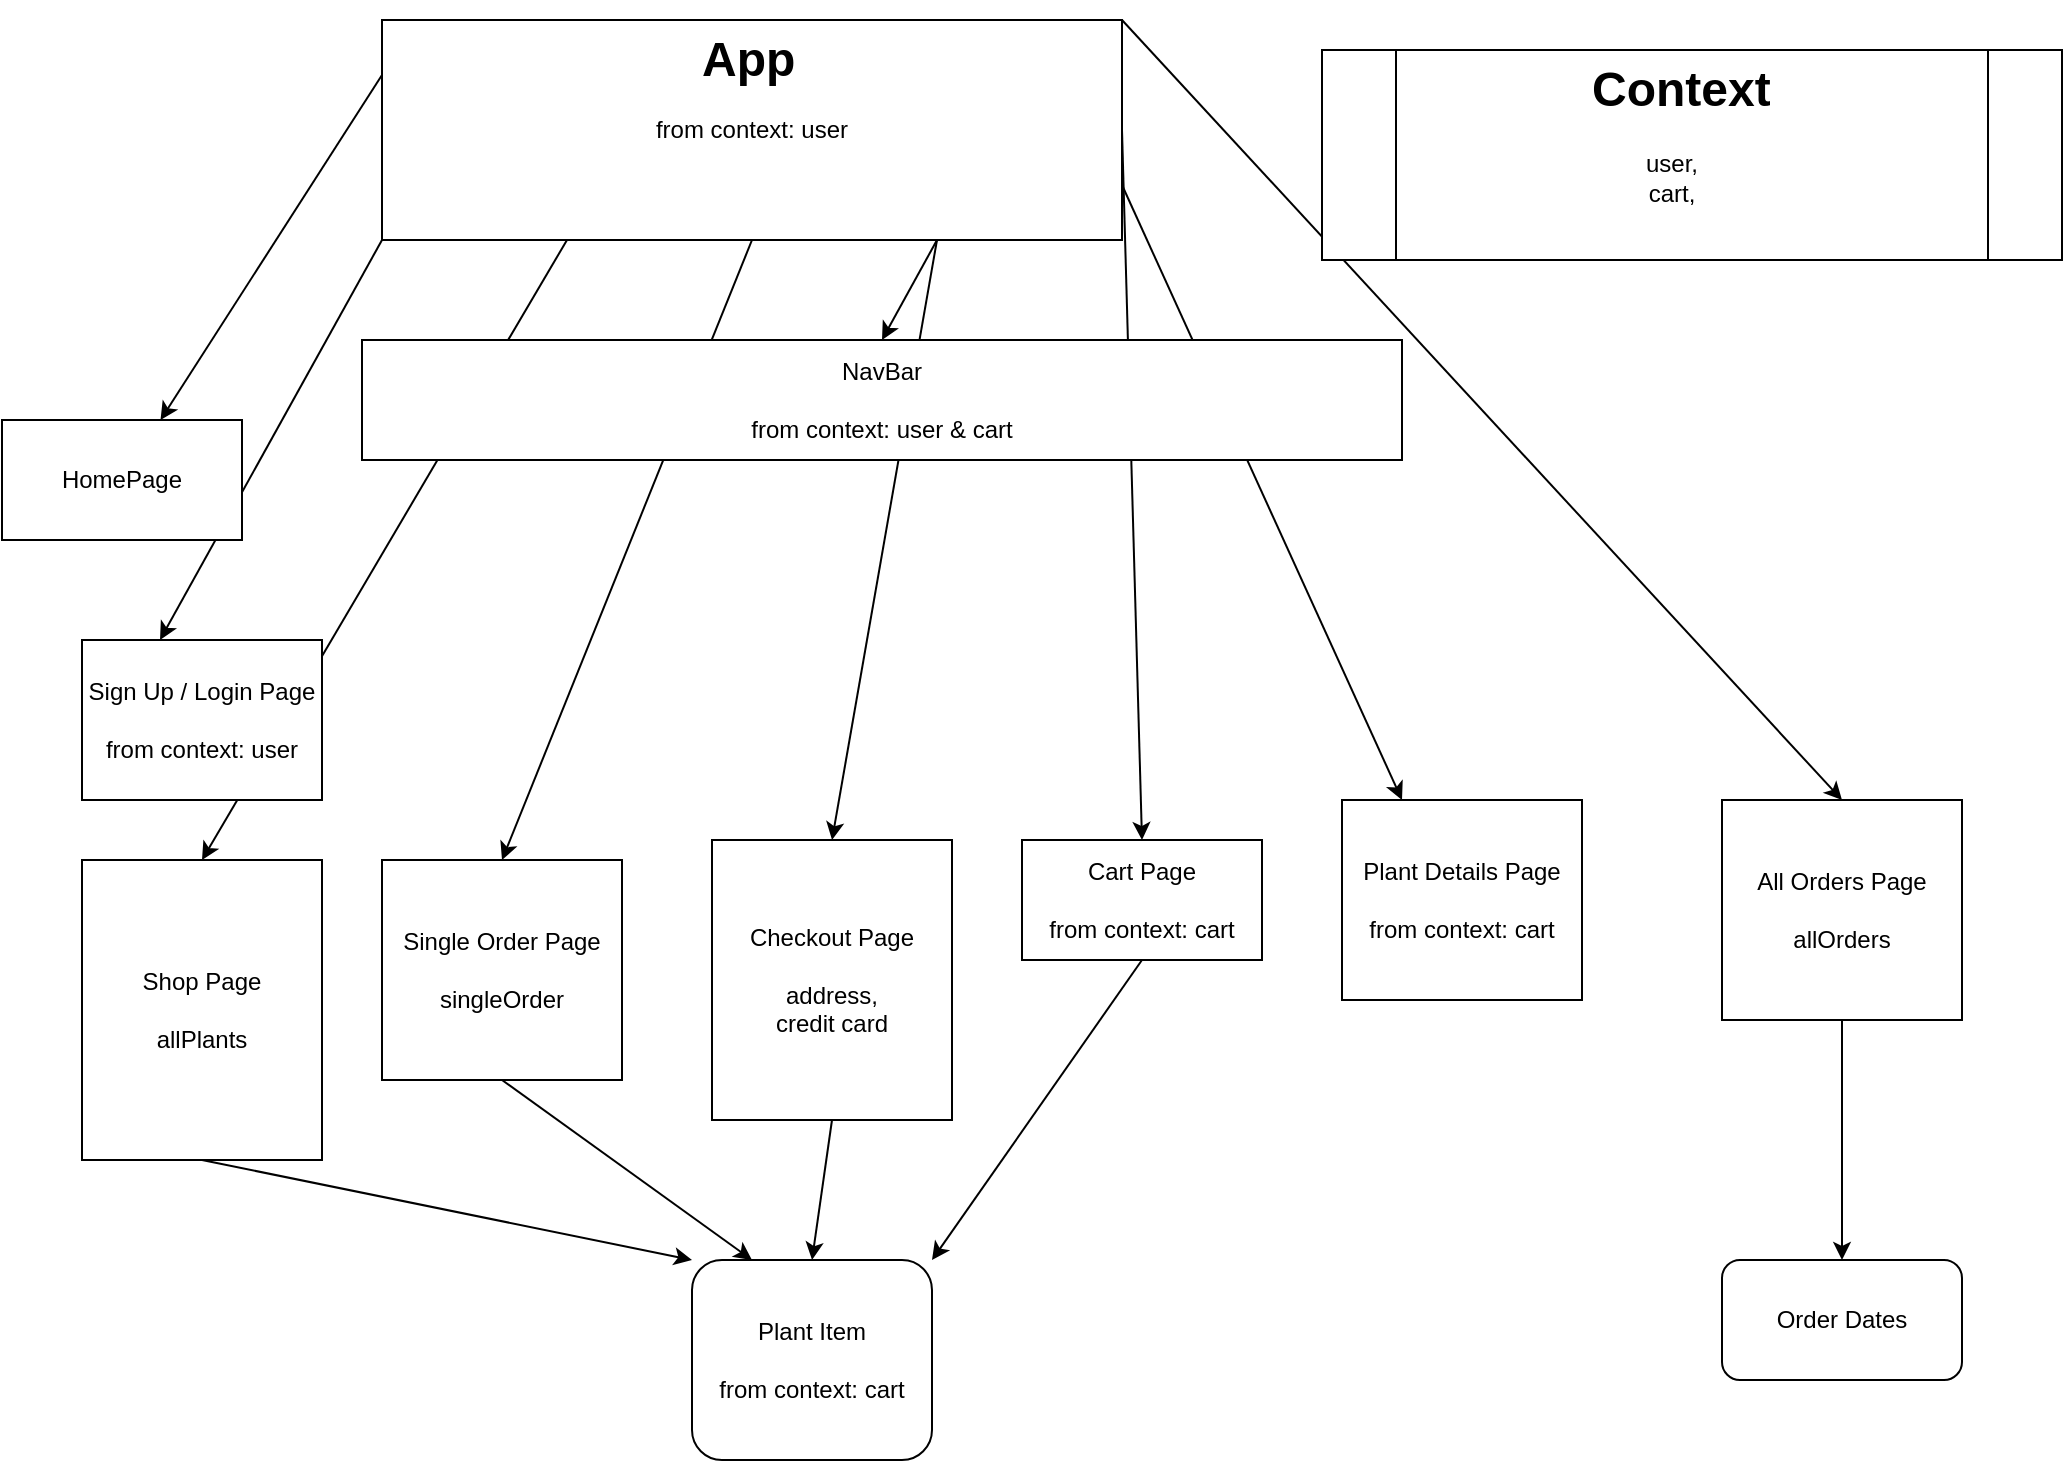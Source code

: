 <mxfile>
    <diagram id="BZ5UP0EvT0SycFHhTEOU" name="Page-1">
        <mxGraphModel dx="1100" dy="1717" grid="1" gridSize="10" guides="1" tooltips="1" connect="1" arrows="1" fold="1" page="1" pageScale="1" pageWidth="850" pageHeight="1100" math="0" shadow="0">
            <root>
                <mxCell id="0"/>
                <mxCell id="1" parent="0"/>
                <mxCell id="13" style="edgeStyle=none;html=1;exitX=0.75;exitY=1;exitDx=0;exitDy=0;entryX=0.5;entryY=0;entryDx=0;entryDy=0;" edge="1" parent="1" source="3" target="2">
                    <mxGeometry relative="1" as="geometry"/>
                </mxCell>
                <mxCell id="14" style="edgeStyle=none;html=1;exitX=0;exitY=0.25;exitDx=0;exitDy=0;" edge="1" parent="1" source="3" target="6">
                    <mxGeometry relative="1" as="geometry"/>
                </mxCell>
                <mxCell id="15" style="edgeStyle=none;html=1;entryX=0.5;entryY=0;entryDx=0;entryDy=0;exitX=1;exitY=0;exitDx=0;exitDy=0;" edge="1" parent="1" source="3" target="10">
                    <mxGeometry relative="1" as="geometry">
                        <mxPoint x="620" y="50" as="sourcePoint"/>
                    </mxGeometry>
                </mxCell>
                <mxCell id="16" style="edgeStyle=none;html=1;exitX=0;exitY=1;exitDx=0;exitDy=0;entryX=0.325;entryY=0;entryDx=0;entryDy=0;entryPerimeter=0;" edge="1" parent="1" source="3" target="7">
                    <mxGeometry relative="1" as="geometry"/>
                </mxCell>
                <mxCell id="17" style="edgeStyle=none;html=1;exitX=0.5;exitY=1;exitDx=0;exitDy=0;entryX=0.5;entryY=0;entryDx=0;entryDy=0;" edge="1" parent="1" source="3" target="11">
                    <mxGeometry relative="1" as="geometry"/>
                </mxCell>
                <mxCell id="18" style="edgeStyle=none;html=1;exitX=0.75;exitY=1;exitDx=0;exitDy=0;entryX=0.5;entryY=0;entryDx=0;entryDy=0;" edge="1" parent="1" source="3" target="12">
                    <mxGeometry relative="1" as="geometry"/>
                </mxCell>
                <mxCell id="19" style="edgeStyle=none;html=1;exitX=0.25;exitY=1;exitDx=0;exitDy=0;entryX=0.5;entryY=0;entryDx=0;entryDy=0;" edge="1" parent="1" source="3" target="8">
                    <mxGeometry relative="1" as="geometry"/>
                </mxCell>
                <mxCell id="20" style="edgeStyle=none;html=1;exitX=1;exitY=0.5;exitDx=0;exitDy=0;entryX=0.5;entryY=0;entryDx=0;entryDy=0;" edge="1" parent="1" source="3" target="9">
                    <mxGeometry relative="1" as="geometry"/>
                </mxCell>
                <mxCell id="35" style="edgeStyle=none;html=1;exitX=1;exitY=0.75;exitDx=0;exitDy=0;entryX=0.25;entryY=0;entryDx=0;entryDy=0;" edge="1" parent="1" source="3" target="34">
                    <mxGeometry relative="1" as="geometry"/>
                </mxCell>
                <mxCell id="3" value="from context: user" style="rounded=0;whiteSpace=wrap;html=1;" vertex="1" parent="1">
                    <mxGeometry x="200" width="370" height="110" as="geometry"/>
                </mxCell>
                <mxCell id="2" value="NavBar&lt;br&gt;&lt;br&gt;from context: user &amp;amp; cart" style="rounded=0;whiteSpace=wrap;html=1;" vertex="1" parent="1">
                    <mxGeometry x="190" y="160" width="520" height="60" as="geometry"/>
                </mxCell>
                <mxCell id="4" value="&lt;h1&gt;App&lt;/h1&gt;" style="text;html=1;strokeColor=none;fillColor=none;spacing=5;spacingTop=-20;whiteSpace=wrap;overflow=hidden;rounded=0;" vertex="1" parent="1">
                    <mxGeometry x="355" width="60" height="40" as="geometry"/>
                </mxCell>
                <mxCell id="6" value="HomePage" style="rounded=0;whiteSpace=wrap;html=1;" vertex="1" parent="1">
                    <mxGeometry x="10" y="200" width="120" height="60" as="geometry"/>
                </mxCell>
                <mxCell id="7" value="Sign Up / Login Page&lt;br&gt;&lt;br&gt;from context: user" style="rounded=0;whiteSpace=wrap;html=1;" vertex="1" parent="1">
                    <mxGeometry x="50" y="310" width="120" height="80" as="geometry"/>
                </mxCell>
                <mxCell id="25" style="edgeStyle=none;html=1;exitX=0.5;exitY=1;exitDx=0;exitDy=0;entryX=0;entryY=0;entryDx=0;entryDy=0;" edge="1" parent="1" source="8" target="21">
                    <mxGeometry relative="1" as="geometry"/>
                </mxCell>
                <mxCell id="8" value="Shop Page&lt;br&gt;&lt;br&gt;allPlants" style="rounded=0;whiteSpace=wrap;html=1;" vertex="1" parent="1">
                    <mxGeometry x="50" y="420" width="120" height="150" as="geometry"/>
                </mxCell>
                <mxCell id="28" style="edgeStyle=none;html=1;exitX=0.5;exitY=1;exitDx=0;exitDy=0;entryX=1;entryY=0;entryDx=0;entryDy=0;" edge="1" parent="1" source="9" target="21">
                    <mxGeometry relative="1" as="geometry"/>
                </mxCell>
                <mxCell id="9" value="Cart Page&lt;br&gt;&lt;br&gt;from context: cart" style="rounded=0;whiteSpace=wrap;html=1;" vertex="1" parent="1">
                    <mxGeometry x="520" y="410" width="120" height="60" as="geometry"/>
                </mxCell>
                <mxCell id="27" style="edgeStyle=none;html=1;exitX=0.5;exitY=1;exitDx=0;exitDy=0;entryX=0.5;entryY=0;entryDx=0;entryDy=0;" edge="1" parent="1" source="10" target="26">
                    <mxGeometry relative="1" as="geometry"/>
                </mxCell>
                <mxCell id="10" value="All Orders Page&lt;br&gt;&lt;br&gt;allOrders" style="rounded=0;whiteSpace=wrap;html=1;" vertex="1" parent="1">
                    <mxGeometry x="870" y="390" width="120" height="110" as="geometry"/>
                </mxCell>
                <mxCell id="23" style="edgeStyle=none;html=1;exitX=0.5;exitY=1;exitDx=0;exitDy=0;entryX=0.25;entryY=0;entryDx=0;entryDy=0;" edge="1" parent="1" source="11" target="21">
                    <mxGeometry relative="1" as="geometry"/>
                </mxCell>
                <mxCell id="11" value="Single Order Page&lt;br&gt;&lt;br&gt;singleOrder" style="rounded=0;whiteSpace=wrap;html=1;" vertex="1" parent="1">
                    <mxGeometry x="200" y="420" width="120" height="110" as="geometry"/>
                </mxCell>
                <mxCell id="24" style="edgeStyle=none;html=1;exitX=0.5;exitY=1;exitDx=0;exitDy=0;entryX=0.5;entryY=0;entryDx=0;entryDy=0;" edge="1" parent="1" source="12" target="21">
                    <mxGeometry relative="1" as="geometry"/>
                </mxCell>
                <mxCell id="12" value="Checkout Page&lt;br&gt;&lt;br&gt;address,&lt;br&gt;credit card" style="rounded=0;whiteSpace=wrap;html=1;" vertex="1" parent="1">
                    <mxGeometry x="365" y="410" width="120" height="140" as="geometry"/>
                </mxCell>
                <mxCell id="21" value="Plant Item&lt;br&gt;&lt;br&gt;from context: cart" style="rounded=1;whiteSpace=wrap;html=1;" vertex="1" parent="1">
                    <mxGeometry x="355" y="620" width="120" height="100" as="geometry"/>
                </mxCell>
                <mxCell id="26" value="Order Dates" style="rounded=1;whiteSpace=wrap;html=1;" vertex="1" parent="1">
                    <mxGeometry x="870" y="620" width="120" height="60" as="geometry"/>
                </mxCell>
                <mxCell id="30" value="" style="shape=process;whiteSpace=wrap;html=1;backgroundOutline=1;" vertex="1" parent="1">
                    <mxGeometry x="670" y="15" width="370" height="105" as="geometry"/>
                </mxCell>
                <mxCell id="29" value="user,&lt;br&gt;cart," style="text;html=1;strokeColor=none;fillColor=none;align=center;verticalAlign=middle;whiteSpace=wrap;rounded=0;" vertex="1" parent="1">
                    <mxGeometry x="700" y="47.5" width="290" height="62.5" as="geometry"/>
                </mxCell>
                <mxCell id="31" value="&lt;h1&gt;Context&lt;/h1&gt;" style="text;html=1;strokeColor=none;fillColor=none;spacing=5;spacingTop=-20;whiteSpace=wrap;overflow=hidden;rounded=0;" vertex="1" parent="1">
                    <mxGeometry x="800" y="15" width="100" height="35" as="geometry"/>
                </mxCell>
                <mxCell id="34" value="Plant Details Page&lt;br&gt;&lt;br&gt;from context: cart" style="rounded=0;whiteSpace=wrap;html=1;" vertex="1" parent="1">
                    <mxGeometry x="680" y="390" width="120" height="100" as="geometry"/>
                </mxCell>
            </root>
        </mxGraphModel>
    </diagram>
</mxfile>